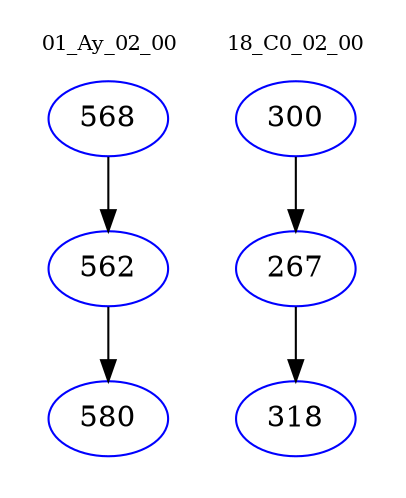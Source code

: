 digraph{
subgraph cluster_0 {
color = white
label = "01_Ay_02_00";
fontsize=10;
T0_568 [label="568", color="blue"]
T0_568 -> T0_562 [color="black"]
T0_562 [label="562", color="blue"]
T0_562 -> T0_580 [color="black"]
T0_580 [label="580", color="blue"]
}
subgraph cluster_1 {
color = white
label = "18_C0_02_00";
fontsize=10;
T1_300 [label="300", color="blue"]
T1_300 -> T1_267 [color="black"]
T1_267 [label="267", color="blue"]
T1_267 -> T1_318 [color="black"]
T1_318 [label="318", color="blue"]
}
}
